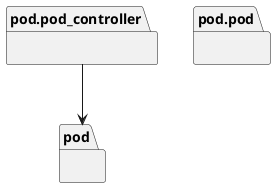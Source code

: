 @startuml packages_pod
set namespaceSeparator none
package "pod" as pod {
}
package "pod.pod" as pod.pod {
}
package "pod.pod_controller" as pod.pod_controller {
}
pod.pod_controller --> pod
@enduml
